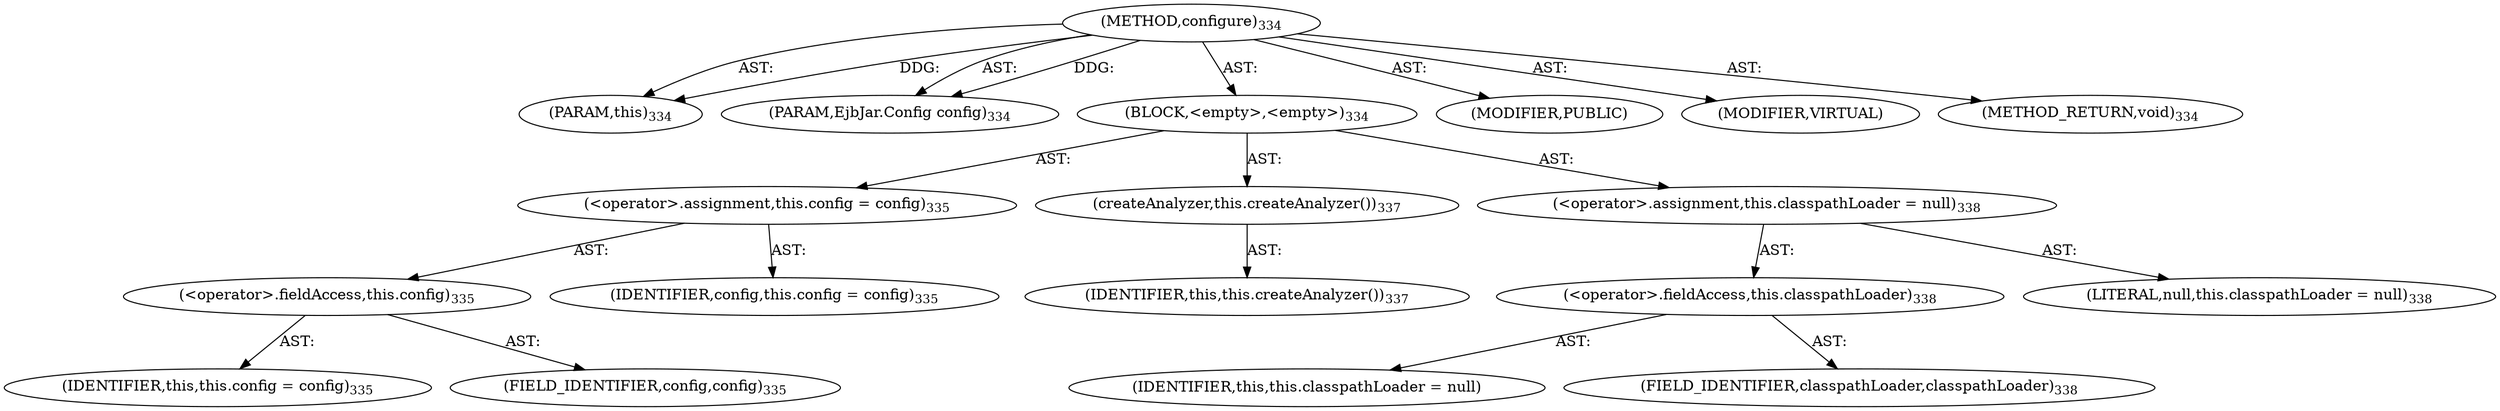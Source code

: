 digraph "configure" {  
"111669149710" [label = <(METHOD,configure)<SUB>334</SUB>> ]
"115964116998" [label = <(PARAM,this)<SUB>334</SUB>> ]
"115964117022" [label = <(PARAM,EjbJar.Config config)<SUB>334</SUB>> ]
"25769803804" [label = <(BLOCK,&lt;empty&gt;,&lt;empty&gt;)<SUB>334</SUB>> ]
"30064771173" [label = <(&lt;operator&gt;.assignment,this.config = config)<SUB>335</SUB>> ]
"30064771174" [label = <(&lt;operator&gt;.fieldAccess,this.config)<SUB>335</SUB>> ]
"68719476742" [label = <(IDENTIFIER,this,this.config = config)<SUB>335</SUB>> ]
"55834574893" [label = <(FIELD_IDENTIFIER,config,config)<SUB>335</SUB>> ]
"68719476837" [label = <(IDENTIFIER,config,this.config = config)<SUB>335</SUB>> ]
"30064771175" [label = <(createAnalyzer,this.createAnalyzer())<SUB>337</SUB>> ]
"68719476743" [label = <(IDENTIFIER,this,this.createAnalyzer())<SUB>337</SUB>> ]
"30064771176" [label = <(&lt;operator&gt;.assignment,this.classpathLoader = null)<SUB>338</SUB>> ]
"30064771177" [label = <(&lt;operator&gt;.fieldAccess,this.classpathLoader)<SUB>338</SUB>> ]
"68719476838" [label = <(IDENTIFIER,this,this.classpathLoader = null)> ]
"55834574894" [label = <(FIELD_IDENTIFIER,classpathLoader,classpathLoader)<SUB>338</SUB>> ]
"90194313230" [label = <(LITERAL,null,this.classpathLoader = null)<SUB>338</SUB>> ]
"133143986231" [label = <(MODIFIER,PUBLIC)> ]
"133143986232" [label = <(MODIFIER,VIRTUAL)> ]
"128849018894" [label = <(METHOD_RETURN,void)<SUB>334</SUB>> ]
  "111669149710" -> "115964116998"  [ label = "AST: "] 
  "111669149710" -> "115964117022"  [ label = "AST: "] 
  "111669149710" -> "25769803804"  [ label = "AST: "] 
  "111669149710" -> "133143986231"  [ label = "AST: "] 
  "111669149710" -> "133143986232"  [ label = "AST: "] 
  "111669149710" -> "128849018894"  [ label = "AST: "] 
  "25769803804" -> "30064771173"  [ label = "AST: "] 
  "25769803804" -> "30064771175"  [ label = "AST: "] 
  "25769803804" -> "30064771176"  [ label = "AST: "] 
  "30064771173" -> "30064771174"  [ label = "AST: "] 
  "30064771173" -> "68719476837"  [ label = "AST: "] 
  "30064771174" -> "68719476742"  [ label = "AST: "] 
  "30064771174" -> "55834574893"  [ label = "AST: "] 
  "30064771175" -> "68719476743"  [ label = "AST: "] 
  "30064771176" -> "30064771177"  [ label = "AST: "] 
  "30064771176" -> "90194313230"  [ label = "AST: "] 
  "30064771177" -> "68719476838"  [ label = "AST: "] 
  "30064771177" -> "55834574894"  [ label = "AST: "] 
  "111669149710" -> "115964116998"  [ label = "DDG: "] 
  "111669149710" -> "115964117022"  [ label = "DDG: "] 
}
